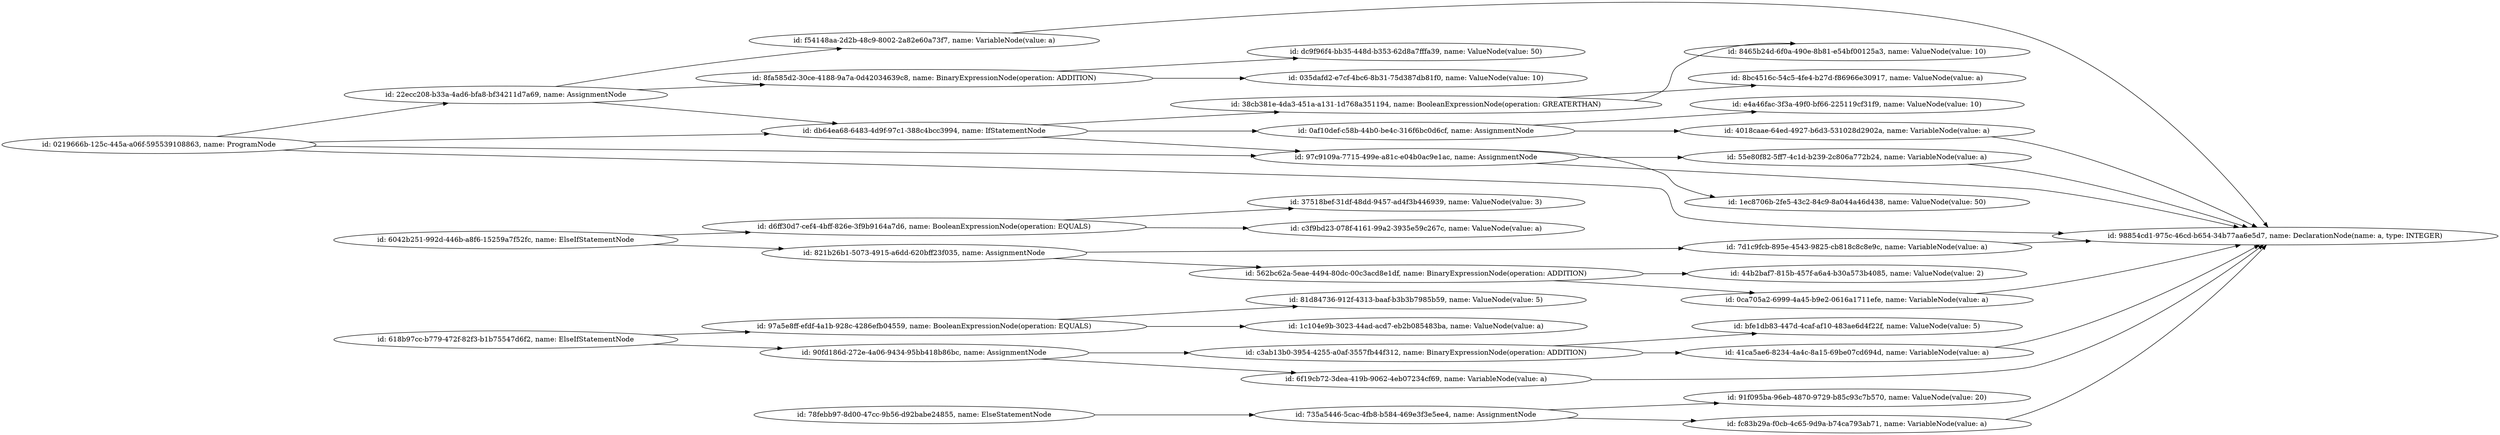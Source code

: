 digraph g {
	rankdir=LR
		"id: 97c9109a-7715-499e-a81c-e04b0ac9e1ac, name: AssignmentNode" -> "id: 55e80f82-5ff7-4c1d-b239-2c806a772b24, name: VariableNode(value: a)"
		"id: 97c9109a-7715-499e-a81c-e04b0ac9e1ac, name: AssignmentNode" -> "id: 98854cd1-975c-46cd-b654-34b77aa6e5d7, name: DeclarationNode(name: a, type: INTEGER)"
		"id: 97c9109a-7715-499e-a81c-e04b0ac9e1ac, name: AssignmentNode" -> "id: 1ec8706b-2fe5-43c2-84c9-8a044a46d438, name: ValueNode(value: 50)"
		"id: f54148aa-2d2b-48c9-8002-2a82e60a73f7, name: VariableNode(value: a)" -> "id: 98854cd1-975c-46cd-b654-34b77aa6e5d7, name: DeclarationNode(name: a, type: INTEGER)"
		"id: 0ca705a2-6999-4a45-b9e2-0616a1711efe, name: VariableNode(value: a)" -> "id: 98854cd1-975c-46cd-b654-34b77aa6e5d7, name: DeclarationNode(name: a, type: INTEGER)"
		"id: 4018caae-64ed-4927-b6d3-531028d2902a, name: VariableNode(value: a)" -> "id: 98854cd1-975c-46cd-b654-34b77aa6e5d7, name: DeclarationNode(name: a, type: INTEGER)"
		"id: 41ca5ae6-8234-4a4c-8a15-69be07cd694d, name: VariableNode(value: a)" -> "id: 98854cd1-975c-46cd-b654-34b77aa6e5d7, name: DeclarationNode(name: a, type: INTEGER)"
		"id: 735a5446-5cac-4fb8-b584-469e3f3e5ee4, name: AssignmentNode" -> "id: fc83b29a-f0cb-4c65-9d9a-b74ca793ab71, name: VariableNode(value: a)"
		"id: 735a5446-5cac-4fb8-b584-469e3f3e5ee4, name: AssignmentNode" -> "id: 91f095ba-96eb-4870-9729-b85c93c7b570, name: ValueNode(value: 20)"
		"id: c3ab13b0-3954-4255-a0af-3557fb44f312, name: BinaryExpressionNode(operation: ADDITION)" -> "id: bfe1db83-447d-4caf-af10-483ae6d4f22f, name: ValueNode(value: 5)"
		"id: c3ab13b0-3954-4255-a0af-3557fb44f312, name: BinaryExpressionNode(operation: ADDITION)" -> "id: 41ca5ae6-8234-4a4c-8a15-69be07cd694d, name: VariableNode(value: a)"
		"id: fc83b29a-f0cb-4c65-9d9a-b74ca793ab71, name: VariableNode(value: a)" -> "id: 98854cd1-975c-46cd-b654-34b77aa6e5d7, name: DeclarationNode(name: a, type: INTEGER)"
		"id: d6ff30d7-cef4-4bff-826e-3f9b9164a7d6, name: BooleanExpressionNode(operation: EQUALS)" -> "id: 37518bef-31df-48dd-9457-ad4f3b446939, name: ValueNode(value: 3)"
		"id: d6ff30d7-cef4-4bff-826e-3f9b9164a7d6, name: BooleanExpressionNode(operation: EQUALS)" -> "id: c3f9bd23-078f-4161-99a2-3935e59c267c, name: ValueNode(value: a)"
		"id: 821b26b1-5073-4915-a6dd-620bff23f035, name: AssignmentNode" -> "id: 7d1c9fcb-895e-4543-9825-cb818c8c8e9c, name: VariableNode(value: a)"
		"id: 821b26b1-5073-4915-a6dd-620bff23f035, name: AssignmentNode" -> "id: 562bc62a-5eae-4494-80dc-00c3acd8e1df, name: BinaryExpressionNode(operation: ADDITION)"
		"id: 0219666b-125c-445a-a06f-595539108863, name: ProgramNode" -> "id: 97c9109a-7715-499e-a81c-e04b0ac9e1ac, name: AssignmentNode"
		"id: 0219666b-125c-445a-a06f-595539108863, name: ProgramNode" -> "id: 22ecc208-b33a-4ad6-bfa8-bf34211d7a69, name: AssignmentNode"
		"id: 0219666b-125c-445a-a06f-595539108863, name: ProgramNode" -> "id: 98854cd1-975c-46cd-b654-34b77aa6e5d7, name: DeclarationNode(name: a, type: INTEGER)"
		"id: 0219666b-125c-445a-a06f-595539108863, name: ProgramNode" -> "id: db64ea68-6483-4d9f-97c1-388c4bcc3994, name: IfStatementNode"
		"id: 97a5e8ff-efdf-4a1b-928c-4286efb04559, name: BooleanExpressionNode(operation: EQUALS)" -> "id: 81d84736-912f-4313-baaf-b3b3b7985b59, name: ValueNode(value: 5)"
		"id: 97a5e8ff-efdf-4a1b-928c-4286efb04559, name: BooleanExpressionNode(operation: EQUALS)" -> "id: 1c104e9b-3023-44ad-acd7-eb2b085483ba, name: ValueNode(value: a)"
		"id: 562bc62a-5eae-4494-80dc-00c3acd8e1df, name: BinaryExpressionNode(operation: ADDITION)" -> "id: 0ca705a2-6999-4a45-b9e2-0616a1711efe, name: VariableNode(value: a)"
		"id: 562bc62a-5eae-4494-80dc-00c3acd8e1df, name: BinaryExpressionNode(operation: ADDITION)" -> "id: 44b2baf7-815b-457f-a6a4-b30a573b4085, name: ValueNode(value: 2)"
		"id: 6042b251-992d-446b-a8f6-15259a7f52fc, name: ElseIfStatementNode" -> "id: d6ff30d7-cef4-4bff-826e-3f9b9164a7d6, name: BooleanExpressionNode(operation: EQUALS)"
		"id: 6042b251-992d-446b-a8f6-15259a7f52fc, name: ElseIfStatementNode" -> "id: 821b26b1-5073-4915-a6dd-620bff23f035, name: AssignmentNode"
		"id: 38cb381e-4da3-451a-a131-1d768a351194, name: BooleanExpressionNode(operation: GREATERTHAN)" -> "id: 8bc4516c-54c5-4fe4-b27d-f86966e30917, name: ValueNode(value: a)"
		"id: 38cb381e-4da3-451a-a131-1d768a351194, name: BooleanExpressionNode(operation: GREATERTHAN)" -> "id: 8465b24d-6f0a-490e-8b81-e54bf00125a3, name: ValueNode(value: 10)"
		"id: 7d1c9fcb-895e-4543-9825-cb818c8c8e9c, name: VariableNode(value: a)" -> "id: 98854cd1-975c-46cd-b654-34b77aa6e5d7, name: DeclarationNode(name: a, type: INTEGER)"
		"id: 78febb97-8d00-47cc-9b56-d92babe24855, name: ElseStatementNode" -> "id: 735a5446-5cac-4fb8-b584-469e3f3e5ee4, name: AssignmentNode"
		"id: 0af10def-c58b-44b0-be4c-316f6bc0d6cf, name: AssignmentNode" -> "id: e4a46fac-3f3a-49f0-bf66-225119cf31f9, name: ValueNode(value: 10)"
		"id: 0af10def-c58b-44b0-be4c-316f6bc0d6cf, name: AssignmentNode" -> "id: 4018caae-64ed-4927-b6d3-531028d2902a, name: VariableNode(value: a)"
		"id: 22ecc208-b33a-4ad6-bfa8-bf34211d7a69, name: AssignmentNode" -> "id: f54148aa-2d2b-48c9-8002-2a82e60a73f7, name: VariableNode(value: a)"
		"id: 22ecc208-b33a-4ad6-bfa8-bf34211d7a69, name: AssignmentNode" -> "id: 8fa585d2-30ce-4188-9a7a-0d42034639c8, name: BinaryExpressionNode(operation: ADDITION)"
		"id: 22ecc208-b33a-4ad6-bfa8-bf34211d7a69, name: AssignmentNode" -> "id: db64ea68-6483-4d9f-97c1-388c4bcc3994, name: IfStatementNode"
		"id: 55e80f82-5ff7-4c1d-b239-2c806a772b24, name: VariableNode(value: a)" -> "id: 98854cd1-975c-46cd-b654-34b77aa6e5d7, name: DeclarationNode(name: a, type: INTEGER)"
		"id: 618b97cc-b779-472f-82f3-b1b75547d6f2, name: ElseIfStatementNode" -> "id: 90fd186d-272e-4a06-9434-95bb418b86bc, name: AssignmentNode"
		"id: 618b97cc-b779-472f-82f3-b1b75547d6f2, name: ElseIfStatementNode" -> "id: 97a5e8ff-efdf-4a1b-928c-4286efb04559, name: BooleanExpressionNode(operation: EQUALS)"
		"id: 6f19cb72-3dea-419b-9062-4eb07234cf69, name: VariableNode(value: a)" -> "id: 98854cd1-975c-46cd-b654-34b77aa6e5d7, name: DeclarationNode(name: a, type: INTEGER)"
		"id: 8fa585d2-30ce-4188-9a7a-0d42034639c8, name: BinaryExpressionNode(operation: ADDITION)" -> "id: dc9f96f4-bb35-448d-b353-62d8a7fffa39, name: ValueNode(value: 50)"
		"id: 8fa585d2-30ce-4188-9a7a-0d42034639c8, name: BinaryExpressionNode(operation: ADDITION)" -> "id: 035dafd2-e7cf-4bc6-8b31-75d387db81f0, name: ValueNode(value: 10)"
		"id: 90fd186d-272e-4a06-9434-95bb418b86bc, name: AssignmentNode" -> "id: c3ab13b0-3954-4255-a0af-3557fb44f312, name: BinaryExpressionNode(operation: ADDITION)"
		"id: 90fd186d-272e-4a06-9434-95bb418b86bc, name: AssignmentNode" -> "id: 6f19cb72-3dea-419b-9062-4eb07234cf69, name: VariableNode(value: a)"
		"id: db64ea68-6483-4d9f-97c1-388c4bcc3994, name: IfStatementNode" -> "id: 97c9109a-7715-499e-a81c-e04b0ac9e1ac, name: AssignmentNode"
		"id: db64ea68-6483-4d9f-97c1-388c4bcc3994, name: IfStatementNode" -> "id: 0af10def-c58b-44b0-be4c-316f6bc0d6cf, name: AssignmentNode"
		"id: db64ea68-6483-4d9f-97c1-388c4bcc3994, name: IfStatementNode" -> "id: 38cb381e-4da3-451a-a131-1d768a351194, name: BooleanExpressionNode(operation: GREATERTHAN)"
}